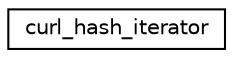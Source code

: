 digraph "Graphical Class Hierarchy"
{
  edge [fontname="Helvetica",fontsize="10",labelfontname="Helvetica",labelfontsize="10"];
  node [fontname="Helvetica",fontsize="10",shape=record];
  rankdir="LR";
  Node0 [label="curl_hash_iterator",height=0.2,width=0.4,color="black", fillcolor="white", style="filled",URL="$structcurl__hash__iterator.html"];
}

